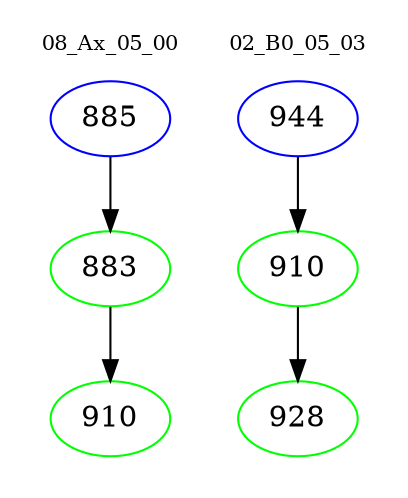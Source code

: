 digraph{
subgraph cluster_0 {
color = white
label = "08_Ax_05_00";
fontsize=10;
T0_885 [label="885", color="blue"]
T0_885 -> T0_883 [color="black"]
T0_883 [label="883", color="green"]
T0_883 -> T0_910 [color="black"]
T0_910 [label="910", color="green"]
}
subgraph cluster_1 {
color = white
label = "02_B0_05_03";
fontsize=10;
T1_944 [label="944", color="blue"]
T1_944 -> T1_910 [color="black"]
T1_910 [label="910", color="green"]
T1_910 -> T1_928 [color="black"]
T1_928 [label="928", color="green"]
}
}
